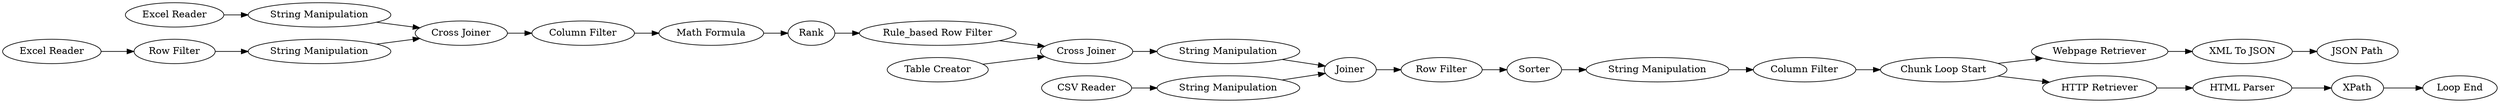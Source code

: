 digraph {
	"-2230155021602757401_17" [label="String Manipulation"]
	"-2230155021602757401_38" [label="CSV Reader"]
	"-2230155021602757401_28" [label=Joiner]
	"-2230155021602757401_14" [label="String Manipulation"]
	"-2230155021602757401_5" [label="Cross Joiner"]
	"-2230155021602757401_32" [label="XML To JSON"]
	"-2230155021602757401_23" [label="Rule_based Row Filter"]
	"-2230155021602757401_30" [label="Chunk Loop Start"]
	"-2230155021602757401_1" [label="Excel Reader"]
	"-2230155021602757401_25" [label="String Manipulation"]
	"-2230155021602757401_34" [label="HTML Parser"]
	"-2230155021602757401_18" [label="String Manipulation"]
	"-2230155021602757401_4" [label="Cross Joiner"]
	"-2230155021602757401_22" [label=Rank]
	"-2230155021602757401_31" [label="Webpage Retriever"]
	"-2230155021602757401_21" [label=Sorter]
	"-2230155021602757401_7" [label="Math Formula"]
	"-2230155021602757401_15" [label="String Manipulation"]
	"-2230155021602757401_20" [label="Row Filter"]
	"-2230155021602757401_36" [label="Loop End"]
	"-2230155021602757401_8" [label="Column Filter"]
	"-2230155021602757401_26" [label="Column Filter"]
	"-2230155021602757401_35" [label=XPath]
	"-2230155021602757401_2" [label="Excel Reader"]
	"-2230155021602757401_33" [label="JSON Path"]
	"-2230155021602757401_24" [label="Row Filter"]
	"-2230155021602757401_29" [label="HTTP Retriever"]
	"-2230155021602757401_6" [label="Table Creator"]
	"-2230155021602757401_8" -> "-2230155021602757401_7"
	"-2230155021602757401_22" -> "-2230155021602757401_23"
	"-2230155021602757401_23" -> "-2230155021602757401_5"
	"-2230155021602757401_30" -> "-2230155021602757401_31"
	"-2230155021602757401_30" -> "-2230155021602757401_29"
	"-2230155021602757401_15" -> "-2230155021602757401_4"
	"-2230155021602757401_29" -> "-2230155021602757401_34"
	"-2230155021602757401_21" -> "-2230155021602757401_25"
	"-2230155021602757401_35" -> "-2230155021602757401_36"
	"-2230155021602757401_14" -> "-2230155021602757401_4"
	"-2230155021602757401_4" -> "-2230155021602757401_8"
	"-2230155021602757401_20" -> "-2230155021602757401_21"
	"-2230155021602757401_31" -> "-2230155021602757401_32"
	"-2230155021602757401_24" -> "-2230155021602757401_15"
	"-2230155021602757401_26" -> "-2230155021602757401_30"
	"-2230155021602757401_2" -> "-2230155021602757401_24"
	"-2230155021602757401_38" -> "-2230155021602757401_17"
	"-2230155021602757401_7" -> "-2230155021602757401_22"
	"-2230155021602757401_34" -> "-2230155021602757401_35"
	"-2230155021602757401_32" -> "-2230155021602757401_33"
	"-2230155021602757401_18" -> "-2230155021602757401_28"
	"-2230155021602757401_17" -> "-2230155021602757401_28"
	"-2230155021602757401_6" -> "-2230155021602757401_5"
	"-2230155021602757401_25" -> "-2230155021602757401_26"
	"-2230155021602757401_5" -> "-2230155021602757401_18"
	"-2230155021602757401_1" -> "-2230155021602757401_14"
	"-2230155021602757401_28" -> "-2230155021602757401_20"
	rankdir=LR
}
